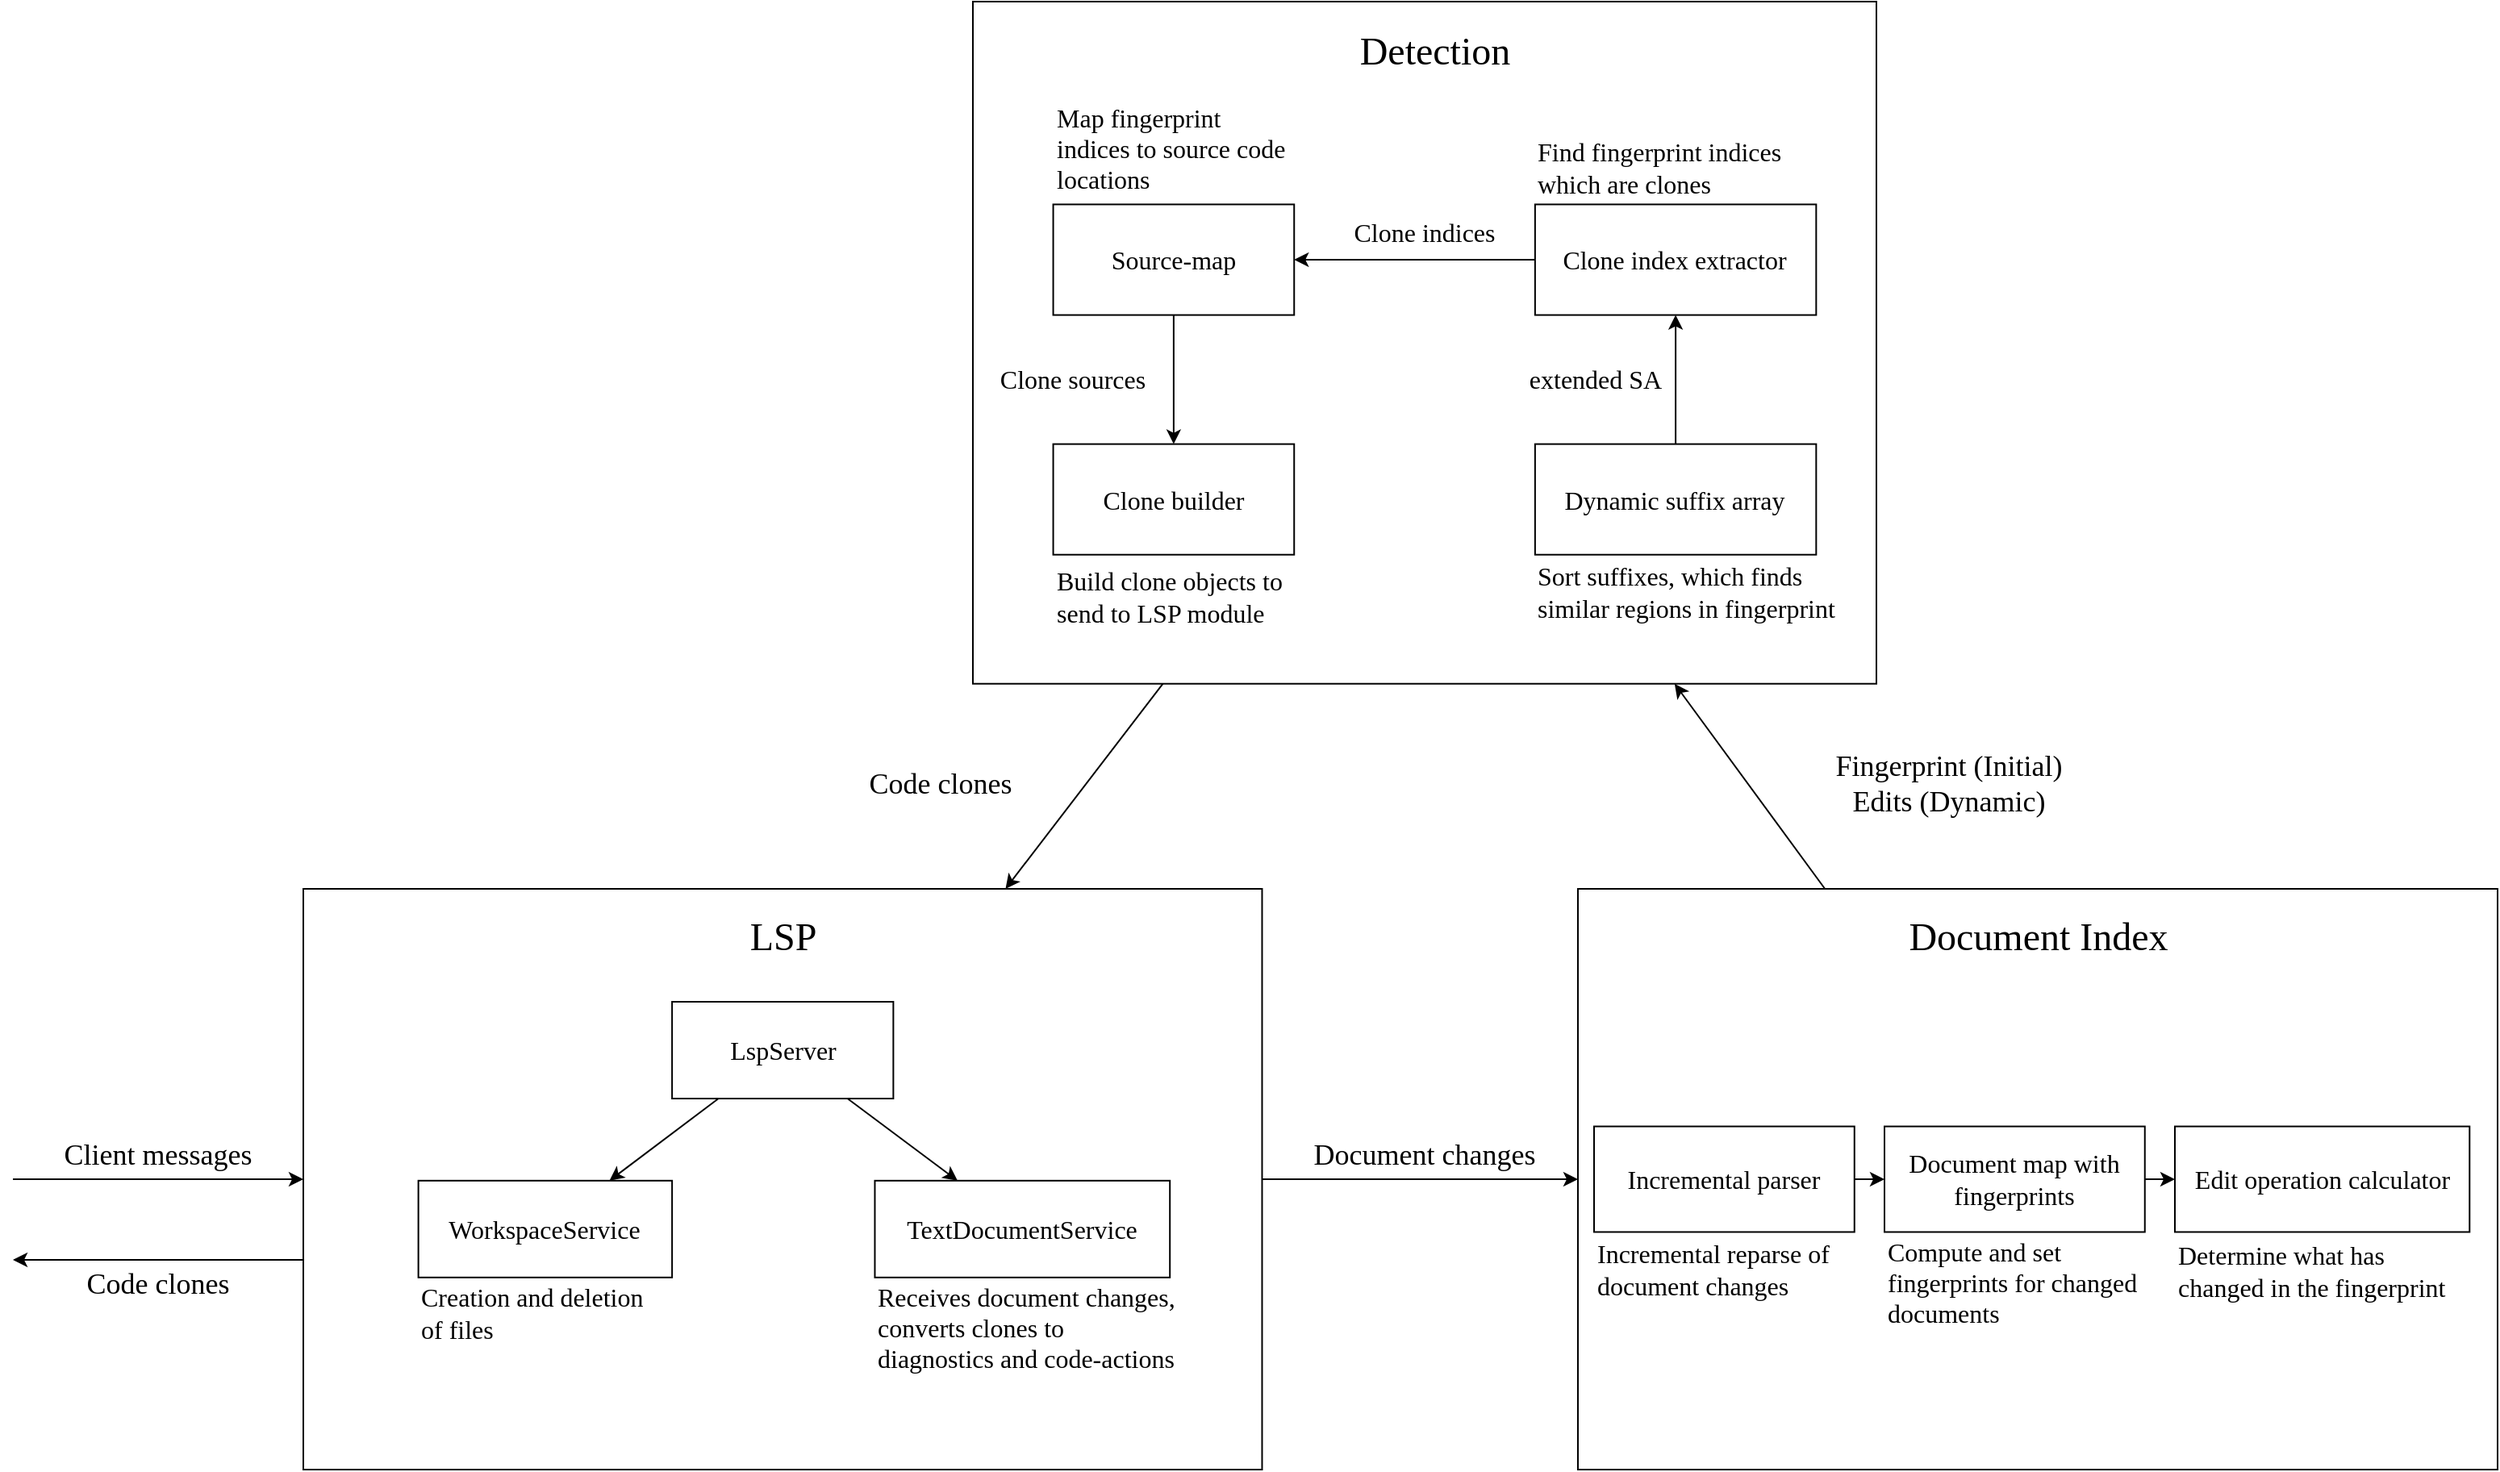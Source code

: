 <mxfile version="21.2.8" type="device">
  <diagram name="Page-1" id="Y4n5Yxikip4xXDvf3h0p">
    <mxGraphModel dx="2284" dy="1949" grid="1" gridSize="10" guides="1" tooltips="1" connect="1" arrows="1" fold="1" page="1" pageScale="1" pageWidth="850" pageHeight="1100" math="0" shadow="0">
      <root>
        <mxCell id="0" />
        <mxCell id="1" parent="0" />
        <mxCell id="Iz0A_yomUNvifDAudpDW-1" value="" style="rounded=0;whiteSpace=wrap;html=1;container=1;fontFamily=Computer Modern;flipH=1;" parent="1" vertex="1">
          <mxGeometry x="-630" y="180" width="594.24" height="360" as="geometry" />
        </mxCell>
        <mxCell id="Iz0A_yomUNvifDAudpDW-2" value="LspServer" style="rounded=0;whiteSpace=wrap;html=1;fontSize=16;fontFamily=Computer Modern;" parent="Iz0A_yomUNvifDAudpDW-1" vertex="1">
          <mxGeometry x="228.554" y="69.998" width="137.132" height="60.0" as="geometry" />
        </mxCell>
        <mxCell id="Iz0A_yomUNvifDAudpDW-3" value="&lt;font style=&quot;font-size: 24px;&quot;&gt;LSP&lt;/font&gt;" style="text;html=1;strokeColor=none;fillColor=none;align=center;verticalAlign=middle;whiteSpace=wrap;rounded=0;fontFamily=Computer Modern;fontSize=24;" parent="Iz0A_yomUNvifDAudpDW-1" vertex="1">
          <mxGeometry x="262.837" y="20" width="68.566" height="20" as="geometry" />
        </mxCell>
        <mxCell id="Iz0A_yomUNvifDAudpDW-4" value="TextDocumentService" style="rounded=0;whiteSpace=wrap;html=1;fontSize=16;fontFamily=Computer Modern;" parent="Iz0A_yomUNvifDAudpDW-1" vertex="1">
          <mxGeometry x="354.24" y="180.91" width="182.86" height="60" as="geometry" />
        </mxCell>
        <mxCell id="Iz0A_yomUNvifDAudpDW-5" value="WorkspaceService" style="rounded=0;whiteSpace=wrap;html=1;fontSize=16;fontFamily=Computer Modern;" parent="Iz0A_yomUNvifDAudpDW-1" vertex="1">
          <mxGeometry x="71.309" y="180.905" width="157.248" height="60.0" as="geometry" />
        </mxCell>
        <mxCell id="Iz0A_yomUNvifDAudpDW-7" value="" style="endArrow=classic;html=1;rounded=0;fontSize=14;fontFamily=Computer Modern;" parent="Iz0A_yomUNvifDAudpDW-1" source="Iz0A_yomUNvifDAudpDW-2" target="Iz0A_yomUNvifDAudpDW-4" edge="1">
          <mxGeometry width="50" height="50" relative="1" as="geometry">
            <mxPoint x="365.686" y="310.908" as="sourcePoint" />
            <mxPoint x="308.548" y="260.908" as="targetPoint" />
          </mxGeometry>
        </mxCell>
        <mxCell id="Iz0A_yomUNvifDAudpDW-8" value="" style="endArrow=classic;html=1;rounded=0;fontSize=14;fontFamily=Computer Modern;" parent="Iz0A_yomUNvifDAudpDW-1" source="Iz0A_yomUNvifDAudpDW-2" target="Iz0A_yomUNvifDAudpDW-5" edge="1">
          <mxGeometry width="50" height="50" relative="1" as="geometry">
            <mxPoint x="274.265" y="290.908" as="sourcePoint" />
            <mxPoint x="217.126" y="240.908" as="targetPoint" />
          </mxGeometry>
        </mxCell>
        <mxCell id="Iz0A_yomUNvifDAudpDW-9" value="Receives document changes, converts clones to diagnostics and code-actions" style="text;html=1;strokeColor=none;fillColor=none;align=left;verticalAlign=middle;whiteSpace=wrap;rounded=0;fontSize=16;fontFamily=Computer Modern;" parent="Iz0A_yomUNvifDAudpDW-1" vertex="1">
          <mxGeometry x="354.24" y="240.9" width="192.86" height="62.73" as="geometry" />
        </mxCell>
        <mxCell id="Iz0A_yomUNvifDAudpDW-11" value="Creation and deletion of files" style="text;html=1;strokeColor=none;fillColor=none;align=left;verticalAlign=middle;whiteSpace=wrap;rounded=0;fontSize=16;fontFamily=Computer Modern;" parent="Iz0A_yomUNvifDAudpDW-1" vertex="1">
          <mxGeometry x="71.304" y="240.902" width="148.56" height="43.636" as="geometry" />
        </mxCell>
        <mxCell id="Iz0A_yomUNvifDAudpDW-13" value="" style="rounded=0;whiteSpace=wrap;html=1;fontSize=14;container=1;fontFamily=Computer Modern;" parent="1" vertex="1">
          <mxGeometry x="160" y="180" width="570" height="360" as="geometry">
            <mxRectangle x="-430" y="200" width="50" height="40" as="alternateBounds" />
          </mxGeometry>
        </mxCell>
        <mxCell id="Iz0A_yomUNvifDAudpDW-14" value="Document Index" style="text;html=1;strokeColor=none;fillColor=none;align=center;verticalAlign=middle;whiteSpace=wrap;rounded=0;fontSize=24;fontFamily=Computer Modern;" parent="Iz0A_yomUNvifDAudpDW-13" vertex="1">
          <mxGeometry x="185.682" y="13.636" width="198.636" height="32.727" as="geometry" />
        </mxCell>
        <mxCell id="Iz0A_yomUNvifDAudpDW-15" value="Document map with fingerprints" style="rounded=0;whiteSpace=wrap;html=1;fontSize=16;fontFamily=Computer Modern;" parent="Iz0A_yomUNvifDAudpDW-13" vertex="1">
          <mxGeometry x="190.002" y="147.282" width="161.38" height="65.455" as="geometry" />
        </mxCell>
        <mxCell id="Iz0A_yomUNvifDAudpDW-17" value="Incremental parser" style="rounded=0;whiteSpace=wrap;html=1;fontSize=16;fontFamily=Computer Modern;" parent="Iz0A_yomUNvifDAudpDW-13" vertex="1">
          <mxGeometry x="10.002" y="147.275" width="161.38" height="65.455" as="geometry" />
        </mxCell>
        <mxCell id="Iz0A_yomUNvifDAudpDW-18" value="" style="endArrow=classic;startArrow=none;html=1;rounded=0;fontSize=14;fontFamily=Computer Modern;startFill=0;" parent="Iz0A_yomUNvifDAudpDW-13" source="Iz0A_yomUNvifDAudpDW-17" target="Iz0A_yomUNvifDAudpDW-15" edge="1">
          <mxGeometry width="50" height="50" relative="1" as="geometry">
            <mxPoint x="29.72" y="229.091" as="sourcePoint" />
            <mxPoint x="116.083" y="174.545" as="targetPoint" />
          </mxGeometry>
        </mxCell>
        <mxCell id="Iz0A_yomUNvifDAudpDW-19" value="Incremental reparse of document changes" style="text;html=1;strokeColor=none;fillColor=none;align=left;verticalAlign=middle;whiteSpace=wrap;rounded=0;fontSize=16;fontFamily=Computer Modern;" parent="Iz0A_yomUNvifDAudpDW-13" vertex="1">
          <mxGeometry x="10" y="212.74" width="162.86" height="47.27" as="geometry" />
        </mxCell>
        <mxCell id="Iz0A_yomUNvifDAudpDW-20" value="Edit operation calculator" style="rounded=0;whiteSpace=wrap;html=1;fontSize=16;fontFamily=Computer Modern;" parent="Iz0A_yomUNvifDAudpDW-13" vertex="1">
          <mxGeometry x="370" y="147.28" width="182.65" height="65.45" as="geometry" />
        </mxCell>
        <mxCell id="Iz0A_yomUNvifDAudpDW-21" value="" style="endArrow=classic;html=1;rounded=0;fontSize=14;fontFamily=Computer Modern;" parent="Iz0A_yomUNvifDAudpDW-13" source="Iz0A_yomUNvifDAudpDW-15" target="Iz0A_yomUNvifDAudpDW-20" edge="1">
          <mxGeometry width="50" height="50" relative="1" as="geometry">
            <mxPoint x="312.139" y="250.909" as="sourcePoint" />
            <mxPoint x="370.302" y="196.364" as="targetPoint" />
          </mxGeometry>
        </mxCell>
        <mxCell id="Iz0A_yomUNvifDAudpDW-22" value="Determine what has changed in the fingerprint" style="text;html=1;strokeColor=none;fillColor=none;align=left;verticalAlign=middle;whiteSpace=wrap;rounded=0;fontSize=16;fontFamily=Computer Modern;" parent="Iz0A_yomUNvifDAudpDW-13" vertex="1">
          <mxGeometry x="370" y="212.74" width="180" height="48.18" as="geometry" />
        </mxCell>
        <mxCell id="H_5x75wkn-lfsVb7Z4_q-1" style="edgeStyle=orthogonalEdgeStyle;rounded=0;orthogonalLoop=1;jettySize=auto;html=1;exitX=0.5;exitY=1;exitDx=0;exitDy=0;" parent="Iz0A_yomUNvifDAudpDW-13" source="Iz0A_yomUNvifDAudpDW-22" target="Iz0A_yomUNvifDAudpDW-22" edge="1">
          <mxGeometry relative="1" as="geometry" />
        </mxCell>
        <mxCell id="H_5x75wkn-lfsVb7Z4_q-2" value="Compute and set fingerprints for changed documents" style="text;html=1;strokeColor=none;fillColor=none;align=left;verticalAlign=middle;whiteSpace=wrap;rounded=0;fontSize=16;fontFamily=Computer Modern;" parent="Iz0A_yomUNvifDAudpDW-13" vertex="1">
          <mxGeometry x="190" y="212.73" width="159.41" height="62.73" as="geometry" />
        </mxCell>
        <mxCell id="Iz0A_yomUNvifDAudpDW-23" value="" style="rounded=0;whiteSpace=wrap;html=1;fontSize=14;container=1;flipV=0;flipH=1;" parent="1" vertex="1">
          <mxGeometry x="-215" y="-370" width="560" height="422.86" as="geometry" />
        </mxCell>
        <mxCell id="Iz0A_yomUNvifDAudpDW-27" value="Detection" style="text;html=1;strokeColor=none;fillColor=none;align=center;verticalAlign=middle;whiteSpace=wrap;rounded=0;fontSize=24;fontFamily=Computer Modern;" parent="Iz0A_yomUNvifDAudpDW-23" vertex="1">
          <mxGeometry x="152.652" y="11.434" width="267.141" height="39.643" as="geometry" />
        </mxCell>
        <mxCell id="Iz0A_yomUNvifDAudpDW-28" value="Dynamic suffix array" style="rounded=0;whiteSpace=wrap;html=1;fontFamily=Computer Modern;fontSize=16;" parent="Iz0A_yomUNvifDAudpDW-23" vertex="1">
          <mxGeometry x="348.444" y="274.288" width="174.222" height="68.572" as="geometry" />
        </mxCell>
        <mxCell id="Iz0A_yomUNvifDAudpDW-29" value="Clone index extractor" style="rounded=0;whiteSpace=wrap;html=1;fontFamily=Computer Modern;fontSize=16;" parent="Iz0A_yomUNvifDAudpDW-23" vertex="1">
          <mxGeometry x="348.444" y="125.715" width="174.222" height="68.572" as="geometry" />
        </mxCell>
        <mxCell id="Iz0A_yomUNvifDAudpDW-30" value="" style="endArrow=classic;html=1;rounded=0;fontFamily=Computer Modern;fontSize=14;" parent="Iz0A_yomUNvifDAudpDW-23" source="Iz0A_yomUNvifDAudpDW-28" target="Iz0A_yomUNvifDAudpDW-29" edge="1">
          <mxGeometry width="50" height="50" relative="1" as="geometry">
            <mxPoint x="385.778" y="548.575" as="sourcePoint" />
            <mxPoint x="323.556" y="491.432" as="targetPoint" />
          </mxGeometry>
        </mxCell>
        <mxCell id="Iz0A_yomUNvifDAudpDW-31" value="extended SA" style="text;html=1;strokeColor=none;fillColor=none;align=center;verticalAlign=middle;whiteSpace=wrap;rounded=0;fontSize=16;fontFamily=Computer Modern;" parent="Iz0A_yomUNvifDAudpDW-23" vertex="1">
          <mxGeometry x="336" y="217.144" width="99.556" height="34.286" as="geometry" />
        </mxCell>
        <mxCell id="Iz0A_yomUNvifDAudpDW-32" value="Source-map" style="rounded=0;whiteSpace=wrap;html=1;fontFamily=Computer Modern;fontSize=16;" parent="Iz0A_yomUNvifDAudpDW-23" vertex="1">
          <mxGeometry x="49.778" y="125.715" width="149.333" height="68.572" as="geometry" />
        </mxCell>
        <mxCell id="Iz0A_yomUNvifDAudpDW-33" value="Clone builder" style="rounded=0;whiteSpace=wrap;html=1;fontFamily=Computer Modern;fontSize=16;" parent="Iz0A_yomUNvifDAudpDW-23" vertex="1">
          <mxGeometry x="49.778" y="274.288" width="149.333" height="68.572" as="geometry" />
        </mxCell>
        <mxCell id="Iz0A_yomUNvifDAudpDW-34" value="" style="endArrow=classic;html=1;rounded=0;fontFamily=Computer Modern;fontSize=14;" parent="Iz0A_yomUNvifDAudpDW-23" source="Iz0A_yomUNvifDAudpDW-29" target="Iz0A_yomUNvifDAudpDW-32" edge="1">
          <mxGeometry width="50" height="50" relative="1" as="geometry">
            <mxPoint x="385.778" y="514.289" as="sourcePoint" />
            <mxPoint x="323.556" y="457.146" as="targetPoint" />
          </mxGeometry>
        </mxCell>
        <mxCell id="Iz0A_yomUNvifDAudpDW-35" value="" style="endArrow=classic;html=1;rounded=0;fontFamily=Computer Modern;fontSize=14;" parent="Iz0A_yomUNvifDAudpDW-23" source="Iz0A_yomUNvifDAudpDW-32" target="Iz0A_yomUNvifDAudpDW-33" edge="1">
          <mxGeometry width="50" height="50" relative="1" as="geometry">
            <mxPoint x="348.444" y="514.289" as="sourcePoint" />
            <mxPoint x="286.222" y="457.146" as="targetPoint" />
          </mxGeometry>
        </mxCell>
        <mxCell id="Iz0A_yomUNvifDAudpDW-36" value="Sort suffixes, which finds similar regions in fingerprint" style="text;html=1;strokeColor=none;fillColor=none;align=left;verticalAlign=middle;whiteSpace=wrap;rounded=0;fontSize=16;fontFamily=Computer Modern;" parent="Iz0A_yomUNvifDAudpDW-23" vertex="1">
          <mxGeometry x="348.44" y="342.86" width="191.56" height="45.71" as="geometry" />
        </mxCell>
        <mxCell id="Iz0A_yomUNvifDAudpDW-37" value="Find fingerprint indices which are clones" style="text;html=1;strokeColor=none;fillColor=none;align=left;verticalAlign=middle;whiteSpace=wrap;rounded=0;fontSize=16;fontFamily=Computer Modern;" parent="Iz0A_yomUNvifDAudpDW-23" vertex="1">
          <mxGeometry x="348.44" y="80" width="174.22" height="45.72" as="geometry" />
        </mxCell>
        <mxCell id="Iz0A_yomUNvifDAudpDW-38" value="Map fingerprint indices to source code locations" style="text;html=1;strokeColor=none;fillColor=none;align=left;verticalAlign=middle;whiteSpace=wrap;rounded=0;fontSize=16;fontFamily=Computer Modern;" parent="Iz0A_yomUNvifDAudpDW-23" vertex="1">
          <mxGeometry x="49.778" y="57.143" width="149.333" height="68.572" as="geometry" />
        </mxCell>
        <mxCell id="Iz0A_yomUNvifDAudpDW-39" value="Build clone objects to send to LSP module" style="text;html=1;strokeColor=none;fillColor=none;align=left;verticalAlign=middle;whiteSpace=wrap;rounded=0;fontSize=16;fontFamily=Computer Modern;" parent="Iz0A_yomUNvifDAudpDW-23" vertex="1">
          <mxGeometry x="49.78" y="342.86" width="149.33" height="51.43" as="geometry" />
        </mxCell>
        <mxCell id="Iz0A_yomUNvifDAudpDW-44" value="Clone indices" style="text;html=1;strokeColor=none;fillColor=none;align=center;verticalAlign=middle;whiteSpace=wrap;rounded=0;fontSize=16;fontFamily=Computer Modern;" parent="Iz0A_yomUNvifDAudpDW-23" vertex="1">
          <mxGeometry x="224.0" y="125.715" width="112.0" height="34.286" as="geometry" />
        </mxCell>
        <mxCell id="Iz0A_yomUNvifDAudpDW-45" value="Clone sources" style="text;html=1;strokeColor=none;fillColor=none;align=center;verticalAlign=middle;whiteSpace=wrap;rounded=0;fontSize=16;fontFamily=Computer Modern;" parent="Iz0A_yomUNvifDAudpDW-23" vertex="1">
          <mxGeometry x="-1.137e-13" y="217.144" width="124.444" height="34.286" as="geometry" />
        </mxCell>
        <mxCell id="Iz0A_yomUNvifDAudpDW-25" value="" style="endArrow=classic;html=1;rounded=0;fontFamily=Computer Modern;fontSize=22;" parent="1" source="Iz0A_yomUNvifDAudpDW-1" target="Iz0A_yomUNvifDAudpDW-13" edge="1">
          <mxGeometry width="50" height="50" relative="1" as="geometry">
            <mxPoint y="240" as="sourcePoint" />
            <mxPoint x="50" y="190" as="targetPoint" />
          </mxGeometry>
        </mxCell>
        <mxCell id="Iz0A_yomUNvifDAudpDW-26" value="Document changes" style="text;html=1;strokeColor=none;fillColor=none;align=center;verticalAlign=middle;whiteSpace=wrap;rounded=0;fontSize=18;fontFamily=Computer Modern;" parent="1" vertex="1">
          <mxGeometry x="-10" y="330" width="150" height="30" as="geometry" />
        </mxCell>
        <mxCell id="Iz0A_yomUNvifDAudpDW-40" value="" style="endArrow=classic;html=1;rounded=0;fontFamily=Computer Modern;fontSize=14;" parent="1" source="Iz0A_yomUNvifDAudpDW-23" target="Iz0A_yomUNvifDAudpDW-1" edge="1">
          <mxGeometry width="50" height="50" relative="1" as="geometry">
            <mxPoint x="40" y="130" as="sourcePoint" />
            <mxPoint x="90" y="80" as="targetPoint" />
          </mxGeometry>
        </mxCell>
        <mxCell id="Iz0A_yomUNvifDAudpDW-41" value="Code clones" style="text;html=1;strokeColor=none;fillColor=none;align=center;verticalAlign=middle;whiteSpace=wrap;rounded=0;fontSize=18;fontFamily=Computer Modern;" parent="1" vertex="1">
          <mxGeometry x="-290" y="100" width="110" height="30" as="geometry" />
        </mxCell>
        <mxCell id="Iz0A_yomUNvifDAudpDW-42" value="" style="endArrow=classic;html=1;rounded=0;fontFamily=Computer Modern;fontSize=16;" parent="1" source="Iz0A_yomUNvifDAudpDW-13" target="Iz0A_yomUNvifDAudpDW-23" edge="1">
          <mxGeometry width="50" height="50" relative="1" as="geometry">
            <mxPoint y="70" as="sourcePoint" />
            <mxPoint x="50" y="20" as="targetPoint" />
          </mxGeometry>
        </mxCell>
        <mxCell id="Iz0A_yomUNvifDAudpDW-43" value="Fingerprint (Initial)&lt;br style=&quot;font-size: 18px;&quot;&gt;Edits (Dynamic)" style="text;html=1;strokeColor=none;fillColor=none;align=center;verticalAlign=middle;whiteSpace=wrap;rounded=0;fontSize=18;fontFamily=Computer Modern;" parent="1" vertex="1">
          <mxGeometry x="310" y="100" width="160" height="30" as="geometry" />
        </mxCell>
        <mxCell id="aXQNJ8P8G5qulHXLa5gK-1" value="" style="endArrow=classic;html=1;rounded=0;" edge="1" parent="1" target="Iz0A_yomUNvifDAudpDW-1">
          <mxGeometry width="50" height="50" relative="1" as="geometry">
            <mxPoint x="-810" y="360" as="sourcePoint" />
            <mxPoint x="-330" y="180" as="targetPoint" />
            <Array as="points">
              <mxPoint x="-690" y="360" />
            </Array>
          </mxGeometry>
        </mxCell>
        <mxCell id="aXQNJ8P8G5qulHXLa5gK-2" value="" style="endArrow=classic;html=1;rounded=0;" edge="1" parent="1">
          <mxGeometry width="50" height="50" relative="1" as="geometry">
            <mxPoint x="-630" y="410" as="sourcePoint" />
            <mxPoint x="-810" y="410" as="targetPoint" />
          </mxGeometry>
        </mxCell>
        <mxCell id="aXQNJ8P8G5qulHXLa5gK-3" value="&lt;font face=&quot;Computer Modern&quot; style=&quot;font-size: 18px;&quot;&gt;Client messages&lt;/font&gt;" style="text;html=1;strokeColor=none;fillColor=none;align=center;verticalAlign=middle;whiteSpace=wrap;rounded=0;fontSize=18;" vertex="1" parent="1">
          <mxGeometry x="-780" y="330" width="120" height="30" as="geometry" />
        </mxCell>
        <mxCell id="aXQNJ8P8G5qulHXLa5gK-4" value="&lt;font face=&quot;Computer Modern&quot;&gt;Code clones&lt;/font&gt;" style="text;html=1;strokeColor=none;fillColor=none;align=center;verticalAlign=middle;whiteSpace=wrap;rounded=0;fontSize=18;" vertex="1" parent="1">
          <mxGeometry x="-780" y="410" width="120" height="30" as="geometry" />
        </mxCell>
      </root>
    </mxGraphModel>
  </diagram>
</mxfile>
